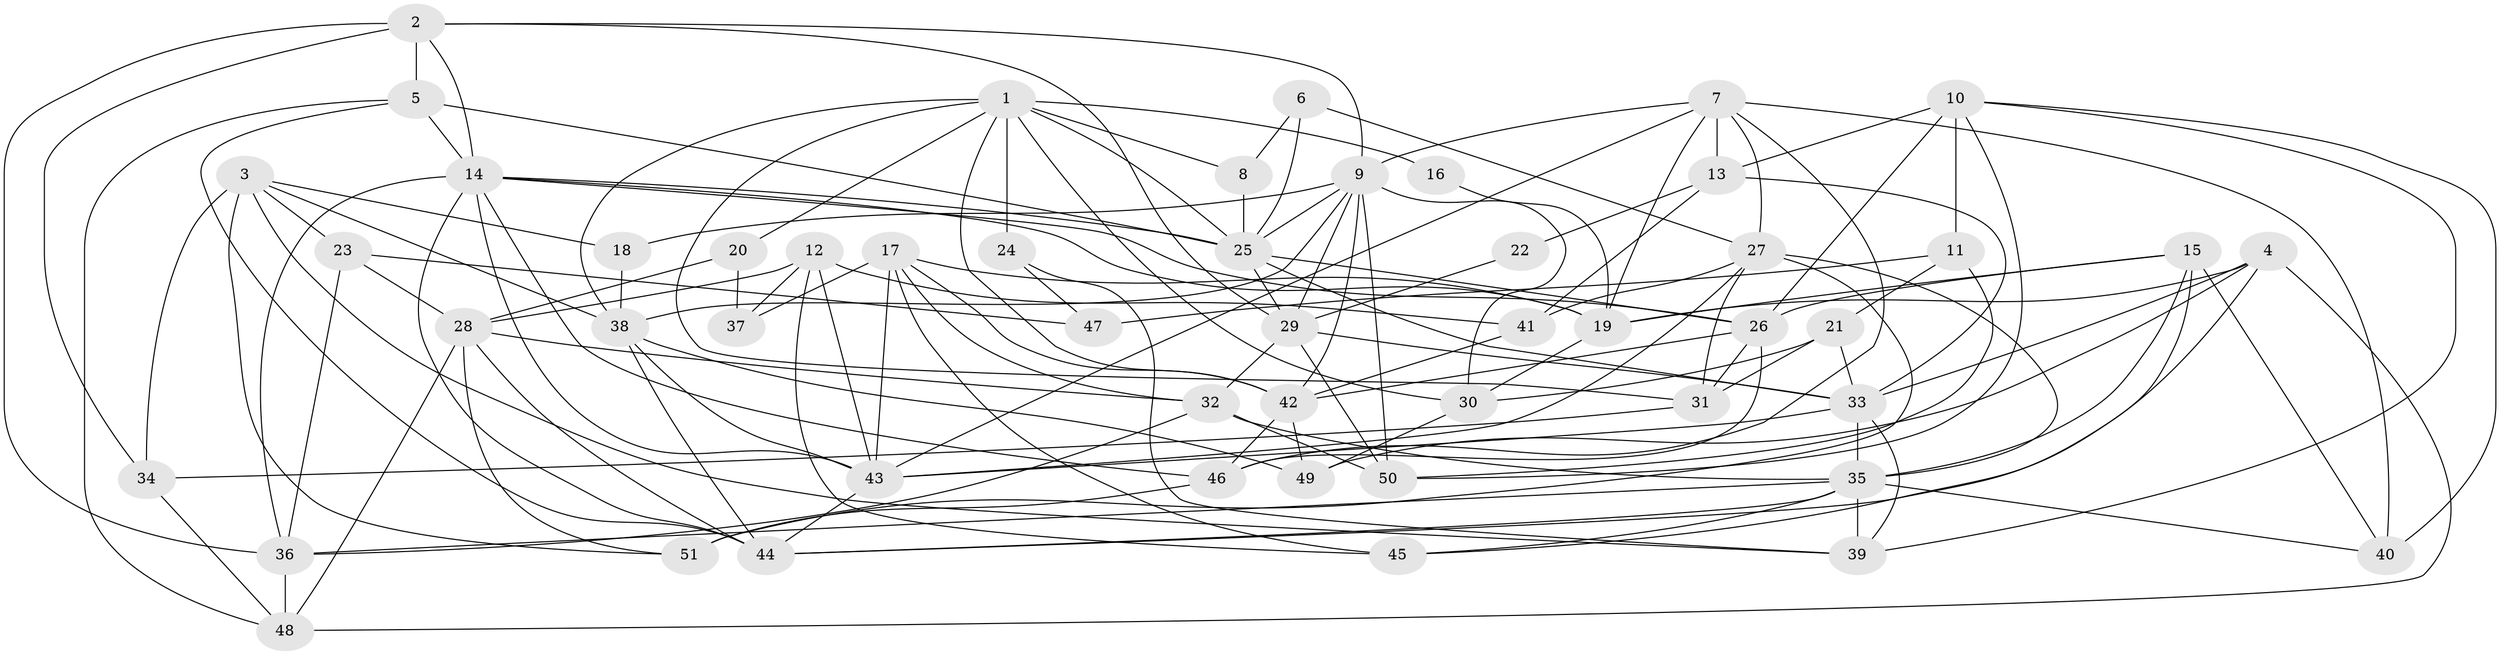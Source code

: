 // original degree distribution, {5: 0.22772277227722773, 3: 0.26732673267326734, 4: 0.32673267326732675, 8: 0.009900990099009901, 2: 0.09900990099009901, 6: 0.0297029702970297, 9: 0.009900990099009901, 7: 0.0297029702970297}
// Generated by graph-tools (version 1.1) at 2025/02/03/09/25 03:02:04]
// undirected, 51 vertices, 138 edges
graph export_dot {
graph [start="1"]
  node [color=gray90,style=filled];
  1;
  2;
  3;
  4;
  5;
  6;
  7;
  8;
  9;
  10;
  11;
  12;
  13;
  14;
  15;
  16;
  17;
  18;
  19;
  20;
  21;
  22;
  23;
  24;
  25;
  26;
  27;
  28;
  29;
  30;
  31;
  32;
  33;
  34;
  35;
  36;
  37;
  38;
  39;
  40;
  41;
  42;
  43;
  44;
  45;
  46;
  47;
  48;
  49;
  50;
  51;
  1 -- 8 [weight=2.0];
  1 -- 16 [weight=1.0];
  1 -- 20 [weight=2.0];
  1 -- 24 [weight=1.0];
  1 -- 25 [weight=1.0];
  1 -- 30 [weight=1.0];
  1 -- 31 [weight=1.0];
  1 -- 38 [weight=1.0];
  1 -- 42 [weight=1.0];
  2 -- 5 [weight=2.0];
  2 -- 9 [weight=1.0];
  2 -- 14 [weight=1.0];
  2 -- 29 [weight=1.0];
  2 -- 34 [weight=1.0];
  2 -- 36 [weight=1.0];
  3 -- 18 [weight=1.0];
  3 -- 23 [weight=1.0];
  3 -- 34 [weight=2.0];
  3 -- 38 [weight=1.0];
  3 -- 39 [weight=1.0];
  3 -- 51 [weight=1.0];
  4 -- 19 [weight=1.0];
  4 -- 33 [weight=1.0];
  4 -- 44 [weight=1.0];
  4 -- 48 [weight=1.0];
  4 -- 49 [weight=1.0];
  5 -- 14 [weight=1.0];
  5 -- 25 [weight=1.0];
  5 -- 44 [weight=1.0];
  5 -- 48 [weight=1.0];
  6 -- 8 [weight=1.0];
  6 -- 25 [weight=1.0];
  6 -- 27 [weight=1.0];
  7 -- 9 [weight=1.0];
  7 -- 13 [weight=1.0];
  7 -- 19 [weight=1.0];
  7 -- 27 [weight=1.0];
  7 -- 40 [weight=1.0];
  7 -- 43 [weight=1.0];
  7 -- 46 [weight=1.0];
  8 -- 25 [weight=1.0];
  9 -- 18 [weight=1.0];
  9 -- 25 [weight=1.0];
  9 -- 29 [weight=1.0];
  9 -- 30 [weight=1.0];
  9 -- 38 [weight=1.0];
  9 -- 42 [weight=1.0];
  9 -- 50 [weight=1.0];
  10 -- 11 [weight=1.0];
  10 -- 13 [weight=1.0];
  10 -- 26 [weight=2.0];
  10 -- 39 [weight=1.0];
  10 -- 40 [weight=1.0];
  10 -- 50 [weight=1.0];
  11 -- 21 [weight=1.0];
  11 -- 47 [weight=1.0];
  11 -- 50 [weight=1.0];
  12 -- 28 [weight=1.0];
  12 -- 37 [weight=1.0];
  12 -- 41 [weight=1.0];
  12 -- 43 [weight=1.0];
  12 -- 45 [weight=1.0];
  13 -- 22 [weight=1.0];
  13 -- 33 [weight=1.0];
  13 -- 41 [weight=1.0];
  14 -- 19 [weight=1.0];
  14 -- 25 [weight=1.0];
  14 -- 26 [weight=1.0];
  14 -- 36 [weight=1.0];
  14 -- 43 [weight=2.0];
  14 -- 44 [weight=1.0];
  14 -- 46 [weight=2.0];
  15 -- 19 [weight=1.0];
  15 -- 26 [weight=1.0];
  15 -- 35 [weight=1.0];
  15 -- 40 [weight=1.0];
  15 -- 45 [weight=1.0];
  16 -- 19 [weight=1.0];
  17 -- 19 [weight=1.0];
  17 -- 32 [weight=1.0];
  17 -- 37 [weight=1.0];
  17 -- 42 [weight=1.0];
  17 -- 43 [weight=1.0];
  17 -- 45 [weight=1.0];
  18 -- 38 [weight=1.0];
  19 -- 30 [weight=1.0];
  20 -- 28 [weight=1.0];
  20 -- 37 [weight=2.0];
  21 -- 30 [weight=1.0];
  21 -- 31 [weight=1.0];
  21 -- 33 [weight=1.0];
  22 -- 29 [weight=1.0];
  23 -- 28 [weight=1.0];
  23 -- 36 [weight=1.0];
  23 -- 47 [weight=1.0];
  24 -- 39 [weight=1.0];
  24 -- 47 [weight=1.0];
  25 -- 26 [weight=1.0];
  25 -- 29 [weight=1.0];
  25 -- 33 [weight=1.0];
  26 -- 31 [weight=1.0];
  26 -- 42 [weight=1.0];
  26 -- 46 [weight=1.0];
  27 -- 31 [weight=1.0];
  27 -- 35 [weight=1.0];
  27 -- 41 [weight=1.0];
  27 -- 43 [weight=1.0];
  27 -- 51 [weight=1.0];
  28 -- 32 [weight=1.0];
  28 -- 44 [weight=1.0];
  28 -- 48 [weight=1.0];
  28 -- 51 [weight=1.0];
  29 -- 32 [weight=1.0];
  29 -- 33 [weight=1.0];
  29 -- 50 [weight=1.0];
  30 -- 49 [weight=1.0];
  31 -- 34 [weight=1.0];
  32 -- 35 [weight=1.0];
  32 -- 36 [weight=1.0];
  32 -- 50 [weight=1.0];
  33 -- 35 [weight=1.0];
  33 -- 39 [weight=1.0];
  33 -- 43 [weight=1.0];
  34 -- 48 [weight=1.0];
  35 -- 36 [weight=1.0];
  35 -- 39 [weight=1.0];
  35 -- 40 [weight=1.0];
  35 -- 44 [weight=1.0];
  35 -- 45 [weight=1.0];
  36 -- 48 [weight=1.0];
  38 -- 43 [weight=1.0];
  38 -- 44 [weight=1.0];
  38 -- 49 [weight=1.0];
  41 -- 42 [weight=1.0];
  42 -- 46 [weight=2.0];
  42 -- 49 [weight=1.0];
  43 -- 44 [weight=1.0];
  46 -- 51 [weight=2.0];
}
